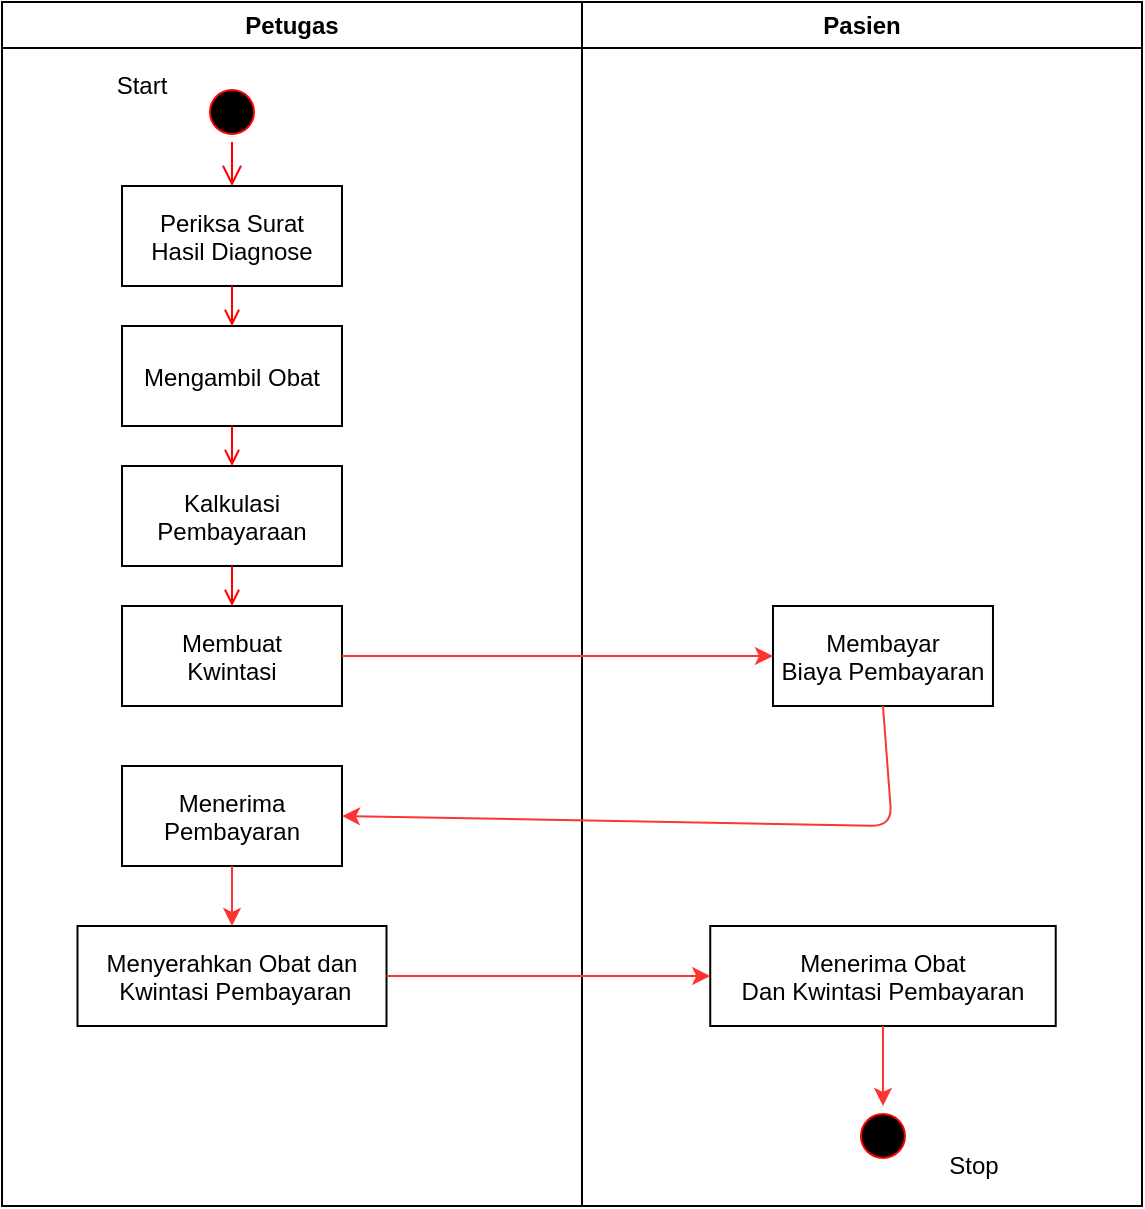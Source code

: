 <mxfile version="14.7.3" type="github">
  <diagram name="Pembayaran" id="e7e014a7-5840-1c2e-5031-d8a46d1fe8dd">
    <mxGraphModel dx="1261" dy="452" grid="1" gridSize="10" guides="1" tooltips="1" connect="1" arrows="1" fold="1" page="1" pageScale="1" pageWidth="1400" pageHeight="850" background="none" math="0" shadow="0">
      <root>
        <mxCell id="0" />
        <mxCell id="1" parent="0" />
        <mxCell id="2" value="Petugas" style="swimlane;whiteSpace=wrap" parent="1" vertex="1">
          <mxGeometry x="150" y="128" width="290" height="602" as="geometry" />
        </mxCell>
        <mxCell id="5" value="" style="ellipse;shape=startState;fillColor=#000000;strokeColor=#ff0000;" parent="2" vertex="1">
          <mxGeometry x="100" y="40" width="30" height="30" as="geometry" />
        </mxCell>
        <mxCell id="6" value="" style="edgeStyle=elbowEdgeStyle;elbow=horizontal;verticalAlign=bottom;endArrow=open;endSize=8;strokeColor=#FF0000;endFill=1;rounded=0" parent="2" source="5" target="7" edge="1">
          <mxGeometry x="100" y="40" as="geometry">
            <mxPoint x="115" y="110" as="targetPoint" />
          </mxGeometry>
        </mxCell>
        <mxCell id="7" value="Periksa Surat&#xa;Hasil Diagnose" style="" parent="2" vertex="1">
          <mxGeometry x="60" y="92" width="110" height="50" as="geometry" />
        </mxCell>
        <mxCell id="8" value="Mengambil Obat" style="" parent="2" vertex="1">
          <mxGeometry x="60" y="162" width="110" height="50" as="geometry" />
        </mxCell>
        <mxCell id="9" value="" style="endArrow=open;strokeColor=#FF0000;endFill=1;rounded=0" parent="2" source="7" target="8" edge="1">
          <mxGeometry relative="1" as="geometry" />
        </mxCell>
        <mxCell id="10" value="Kalkulasi&#xa;Pembayaraan" style="" parent="2" vertex="1">
          <mxGeometry x="60" y="232" width="110" height="50" as="geometry" />
        </mxCell>
        <mxCell id="11" value="" style="endArrow=open;strokeColor=#FF0000;endFill=1;rounded=0" parent="2" source="8" target="10" edge="1">
          <mxGeometry relative="1" as="geometry" />
        </mxCell>
        <mxCell id="PHZZednUbYTorDqICEP5-44" value="Menerima &#xa;Pembayaran" style="" vertex="1" parent="2">
          <mxGeometry x="60" y="382" width="110" height="50" as="geometry" />
        </mxCell>
        <mxCell id="PHZZednUbYTorDqICEP5-45" value="Menyerahkan Obat dan&#xa; Kwintasi Pembayaran" style="" vertex="1" parent="2">
          <mxGeometry x="37.75" y="462" width="154.5" height="50" as="geometry" />
        </mxCell>
        <mxCell id="PHZZednUbYTorDqICEP5-46" value="" style="endArrow=open;strokeColor=#FF0000;endFill=1;rounded=0;startArrow=none;exitX=0.5;exitY=1;exitDx=0;exitDy=0;entryX=0.5;entryY=0;entryDx=0;entryDy=0;" edge="1" parent="2" source="10" target="PHZZednUbYTorDqICEP5-43">
          <mxGeometry relative="1" as="geometry">
            <mxPoint x="114.5" y="342" as="sourcePoint" />
            <mxPoint x="115" y="382" as="targetPoint" />
          </mxGeometry>
        </mxCell>
        <mxCell id="PHZZednUbYTorDqICEP5-48" value="" style="endArrow=classic;html=1;strokeColor=#FF3333;exitX=0.5;exitY=1;exitDx=0;exitDy=0;entryX=0.5;entryY=0;entryDx=0;entryDy=0;" edge="1" parent="2" source="PHZZednUbYTorDqICEP5-44" target="PHZZednUbYTorDqICEP5-45">
          <mxGeometry width="50" height="50" relative="1" as="geometry">
            <mxPoint x="310" y="562" as="sourcePoint" />
            <mxPoint x="360" y="512" as="targetPoint" />
          </mxGeometry>
        </mxCell>
        <mxCell id="PHZZednUbYTorDqICEP5-54" value="Start" style="text;html=1;strokeColor=none;fillColor=none;align=center;verticalAlign=middle;whiteSpace=wrap;rounded=0;" vertex="1" parent="2">
          <mxGeometry x="50" y="32" width="40" height="20" as="geometry" />
        </mxCell>
        <mxCell id="PHZZednUbYTorDqICEP5-43" value="Membuat&#xa;Kwintasi" style="" vertex="1" parent="2">
          <mxGeometry x="60" y="302" width="110" height="50" as="geometry" />
        </mxCell>
        <mxCell id="3" value="Pasien" style="swimlane;whiteSpace=wrap" parent="1" vertex="1">
          <mxGeometry x="440" y="128" width="280" height="602" as="geometry" />
        </mxCell>
        <mxCell id="15" value="Membayar&#xa;Biaya Pembayaran" style="" parent="3" vertex="1">
          <mxGeometry x="95.49" y="302" width="110" height="50" as="geometry" />
        </mxCell>
        <mxCell id="16" value="Menerima Obat&#xa;Dan Kwintasi Pembayaran" style="" parent="3" vertex="1">
          <mxGeometry x="64.12" y="462" width="172.75" height="50" as="geometry" />
        </mxCell>
        <mxCell id="13" value="" style="ellipse;shape=startState;fillColor=#000000;strokeColor=#ff0000;" parent="3" vertex="1">
          <mxGeometry x="135.49" y="552" width="30" height="30" as="geometry" />
        </mxCell>
        <mxCell id="PHZZednUbYTorDqICEP5-53" value="" style="endArrow=classic;html=1;strokeColor=#FF3333;entryX=0.5;entryY=0;entryDx=0;entryDy=0;" edge="1" parent="3" source="16" target="13">
          <mxGeometry width="50" height="50" relative="1" as="geometry">
            <mxPoint x="15.5" y="562" as="sourcePoint" />
            <mxPoint x="65.5" y="512" as="targetPoint" />
          </mxGeometry>
        </mxCell>
        <mxCell id="PHZZednUbYTorDqICEP5-55" value="Stop" style="text;html=1;strokeColor=none;fillColor=none;align=center;verticalAlign=middle;whiteSpace=wrap;rounded=0;" vertex="1" parent="3">
          <mxGeometry x="175.5" y="572" width="40" height="20" as="geometry" />
        </mxCell>
        <mxCell id="PHZZednUbYTorDqICEP5-49" value="" style="endArrow=classic;html=1;strokeColor=#FF3333;entryX=0;entryY=0.5;entryDx=0;entryDy=0;exitX=1;exitY=0.5;exitDx=0;exitDy=0;" edge="1" parent="1" source="PHZZednUbYTorDqICEP5-43" target="15">
          <mxGeometry width="50" height="50" relative="1" as="geometry">
            <mxPoint x="460" y="690" as="sourcePoint" />
            <mxPoint x="510" y="640" as="targetPoint" />
          </mxGeometry>
        </mxCell>
        <mxCell id="PHZZednUbYTorDqICEP5-50" value="" style="endArrow=classic;html=1;strokeColor=#FF3333;entryX=1;entryY=0.5;entryDx=0;entryDy=0;exitX=0.5;exitY=1;exitDx=0;exitDy=0;" edge="1" parent="1" source="15" target="PHZZednUbYTorDqICEP5-44">
          <mxGeometry width="50" height="50" relative="1" as="geometry">
            <mxPoint x="460" y="690" as="sourcePoint" />
            <mxPoint x="510" y="640" as="targetPoint" />
            <Array as="points">
              <mxPoint x="595" y="540" />
            </Array>
          </mxGeometry>
        </mxCell>
        <mxCell id="PHZZednUbYTorDqICEP5-51" value="" style="endArrow=classic;html=1;strokeColor=#FF3333;entryX=0;entryY=0.5;entryDx=0;entryDy=0;exitX=1;exitY=0.5;exitDx=0;exitDy=0;" edge="1" parent="1" source="PHZZednUbYTorDqICEP5-45" target="16">
          <mxGeometry width="50" height="50" relative="1" as="geometry">
            <mxPoint x="460" y="690" as="sourcePoint" />
            <mxPoint x="500" y="720" as="targetPoint" />
          </mxGeometry>
        </mxCell>
      </root>
    </mxGraphModel>
  </diagram>
</mxfile>
